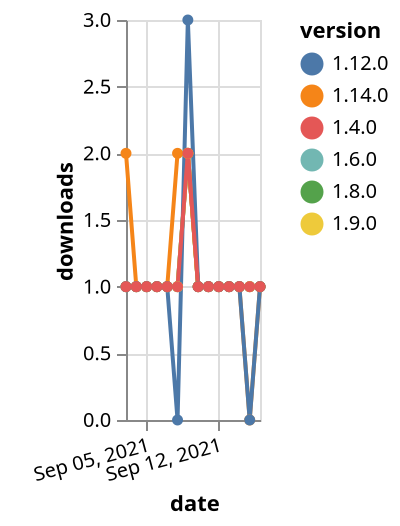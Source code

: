 {"$schema": "https://vega.github.io/schema/vega-lite/v5.json", "description": "A simple bar chart with embedded data.", "data": {"values": [{"date": "2021-09-03", "total": 194, "delta": 1, "version": "1.6.0"}, {"date": "2021-09-04", "total": 195, "delta": 1, "version": "1.6.0"}, {"date": "2021-09-05", "total": 196, "delta": 1, "version": "1.6.0"}, {"date": "2021-09-06", "total": 197, "delta": 1, "version": "1.6.0"}, {"date": "2021-09-07", "total": 198, "delta": 1, "version": "1.6.0"}, {"date": "2021-09-08", "total": 199, "delta": 1, "version": "1.6.0"}, {"date": "2021-09-09", "total": 201, "delta": 2, "version": "1.6.0"}, {"date": "2021-09-10", "total": 202, "delta": 1, "version": "1.6.0"}, {"date": "2021-09-11", "total": 203, "delta": 1, "version": "1.6.0"}, {"date": "2021-09-12", "total": 204, "delta": 1, "version": "1.6.0"}, {"date": "2021-09-13", "total": 205, "delta": 1, "version": "1.6.0"}, {"date": "2021-09-14", "total": 206, "delta": 1, "version": "1.6.0"}, {"date": "2021-09-15", "total": 207, "delta": 1, "version": "1.6.0"}, {"date": "2021-09-16", "total": 208, "delta": 1, "version": "1.6.0"}, {"date": "2021-09-03", "total": 189, "delta": 1, "version": "1.8.0"}, {"date": "2021-09-04", "total": 190, "delta": 1, "version": "1.8.0"}, {"date": "2021-09-05", "total": 191, "delta": 1, "version": "1.8.0"}, {"date": "2021-09-06", "total": 192, "delta": 1, "version": "1.8.0"}, {"date": "2021-09-07", "total": 193, "delta": 1, "version": "1.8.0"}, {"date": "2021-09-08", "total": 194, "delta": 1, "version": "1.8.0"}, {"date": "2021-09-09", "total": 196, "delta": 2, "version": "1.8.0"}, {"date": "2021-09-10", "total": 197, "delta": 1, "version": "1.8.0"}, {"date": "2021-09-11", "total": 198, "delta": 1, "version": "1.8.0"}, {"date": "2021-09-12", "total": 199, "delta": 1, "version": "1.8.0"}, {"date": "2021-09-13", "total": 200, "delta": 1, "version": "1.8.0"}, {"date": "2021-09-14", "total": 201, "delta": 1, "version": "1.8.0"}, {"date": "2021-09-15", "total": 202, "delta": 1, "version": "1.8.0"}, {"date": "2021-09-16", "total": 203, "delta": 1, "version": "1.8.0"}, {"date": "2021-09-03", "total": 165, "delta": 1, "version": "1.9.0"}, {"date": "2021-09-04", "total": 166, "delta": 1, "version": "1.9.0"}, {"date": "2021-09-05", "total": 167, "delta": 1, "version": "1.9.0"}, {"date": "2021-09-06", "total": 168, "delta": 1, "version": "1.9.0"}, {"date": "2021-09-07", "total": 169, "delta": 1, "version": "1.9.0"}, {"date": "2021-09-08", "total": 170, "delta": 1, "version": "1.9.0"}, {"date": "2021-09-09", "total": 172, "delta": 2, "version": "1.9.0"}, {"date": "2021-09-10", "total": 173, "delta": 1, "version": "1.9.0"}, {"date": "2021-09-11", "total": 174, "delta": 1, "version": "1.9.0"}, {"date": "2021-09-12", "total": 175, "delta": 1, "version": "1.9.0"}, {"date": "2021-09-13", "total": 176, "delta": 1, "version": "1.9.0"}, {"date": "2021-09-14", "total": 177, "delta": 1, "version": "1.9.0"}, {"date": "2021-09-15", "total": 178, "delta": 1, "version": "1.9.0"}, {"date": "2021-09-16", "total": 179, "delta": 1, "version": "1.9.0"}, {"date": "2021-09-03", "total": 127, "delta": 2, "version": "1.14.0"}, {"date": "2021-09-04", "total": 128, "delta": 1, "version": "1.14.0"}, {"date": "2021-09-05", "total": 129, "delta": 1, "version": "1.14.0"}, {"date": "2021-09-06", "total": 130, "delta": 1, "version": "1.14.0"}, {"date": "2021-09-07", "total": 131, "delta": 1, "version": "1.14.0"}, {"date": "2021-09-08", "total": 133, "delta": 2, "version": "1.14.0"}, {"date": "2021-09-09", "total": 135, "delta": 2, "version": "1.14.0"}, {"date": "2021-09-10", "total": 136, "delta": 1, "version": "1.14.0"}, {"date": "2021-09-11", "total": 137, "delta": 1, "version": "1.14.0"}, {"date": "2021-09-12", "total": 138, "delta": 1, "version": "1.14.0"}, {"date": "2021-09-13", "total": 139, "delta": 1, "version": "1.14.0"}, {"date": "2021-09-14", "total": 140, "delta": 1, "version": "1.14.0"}, {"date": "2021-09-15", "total": 140, "delta": 0, "version": "1.14.0"}, {"date": "2021-09-16", "total": 141, "delta": 1, "version": "1.14.0"}, {"date": "2021-09-03", "total": 199, "delta": 1, "version": "1.12.0"}, {"date": "2021-09-04", "total": 200, "delta": 1, "version": "1.12.0"}, {"date": "2021-09-05", "total": 201, "delta": 1, "version": "1.12.0"}, {"date": "2021-09-06", "total": 202, "delta": 1, "version": "1.12.0"}, {"date": "2021-09-07", "total": 203, "delta": 1, "version": "1.12.0"}, {"date": "2021-09-08", "total": 203, "delta": 0, "version": "1.12.0"}, {"date": "2021-09-09", "total": 206, "delta": 3, "version": "1.12.0"}, {"date": "2021-09-10", "total": 207, "delta": 1, "version": "1.12.0"}, {"date": "2021-09-11", "total": 208, "delta": 1, "version": "1.12.0"}, {"date": "2021-09-12", "total": 209, "delta": 1, "version": "1.12.0"}, {"date": "2021-09-13", "total": 210, "delta": 1, "version": "1.12.0"}, {"date": "2021-09-14", "total": 211, "delta": 1, "version": "1.12.0"}, {"date": "2021-09-15", "total": 211, "delta": 0, "version": "1.12.0"}, {"date": "2021-09-16", "total": 212, "delta": 1, "version": "1.12.0"}, {"date": "2021-09-03", "total": 247, "delta": 1, "version": "1.4.0"}, {"date": "2021-09-04", "total": 248, "delta": 1, "version": "1.4.0"}, {"date": "2021-09-05", "total": 249, "delta": 1, "version": "1.4.0"}, {"date": "2021-09-06", "total": 250, "delta": 1, "version": "1.4.0"}, {"date": "2021-09-07", "total": 251, "delta": 1, "version": "1.4.0"}, {"date": "2021-09-08", "total": 252, "delta": 1, "version": "1.4.0"}, {"date": "2021-09-09", "total": 254, "delta": 2, "version": "1.4.0"}, {"date": "2021-09-10", "total": 255, "delta": 1, "version": "1.4.0"}, {"date": "2021-09-11", "total": 256, "delta": 1, "version": "1.4.0"}, {"date": "2021-09-12", "total": 257, "delta": 1, "version": "1.4.0"}, {"date": "2021-09-13", "total": 258, "delta": 1, "version": "1.4.0"}, {"date": "2021-09-14", "total": 259, "delta": 1, "version": "1.4.0"}, {"date": "2021-09-15", "total": 260, "delta": 1, "version": "1.4.0"}, {"date": "2021-09-16", "total": 261, "delta": 1, "version": "1.4.0"}]}, "width": "container", "mark": {"type": "line", "point": {"filled": true}}, "encoding": {"x": {"field": "date", "type": "temporal", "timeUnit": "yearmonthdate", "title": "date", "axis": {"labelAngle": -15}}, "y": {"field": "delta", "type": "quantitative", "title": "downloads"}, "color": {"field": "version", "type": "nominal"}, "tooltip": {"field": "delta"}}}
